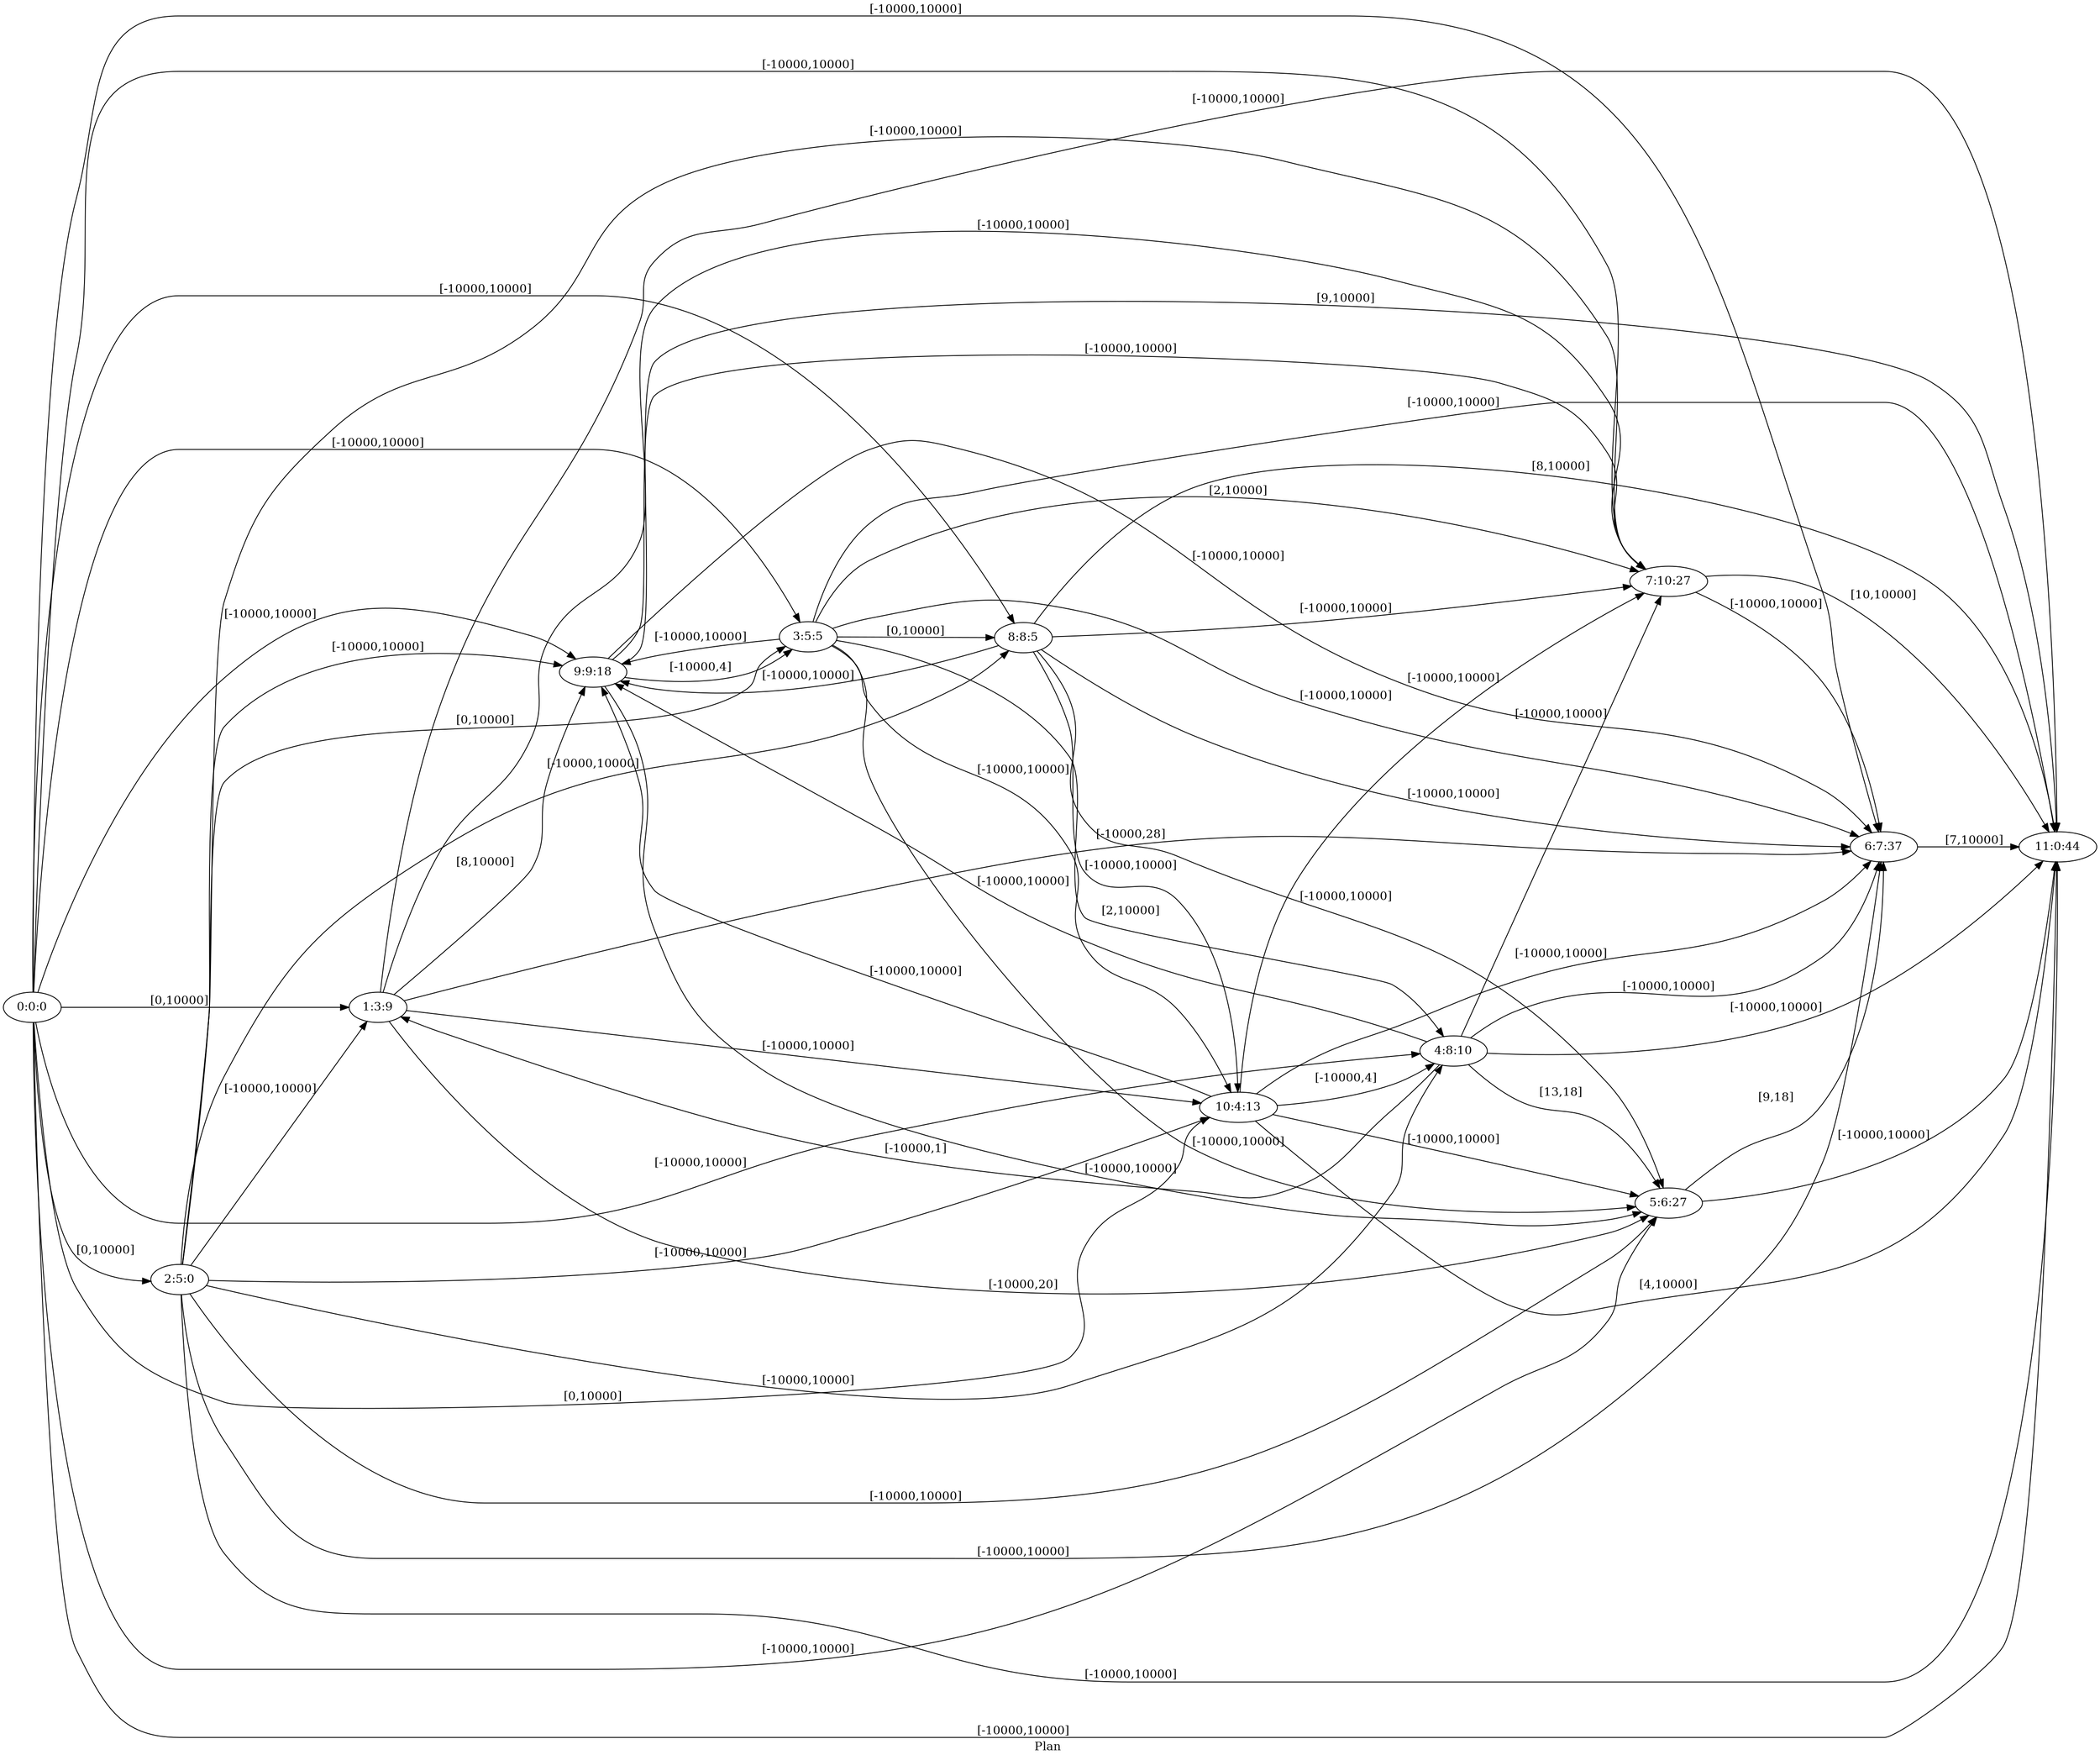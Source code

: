 digraph G {
 rankdir = LR;
 nodesep = .45; 
 size = 30;
label="Plan ";
 fldt = 0.469586;
"0:0:0"->"1:3:9"[ label = "[0,10000]"];
"0:0:0"->"2:5:0"[ label = "[0,10000]"];
"0:0:0"->"3:5:5"[ label = "[-10000,10000]"];
"0:0:0"->"4:8:10"[ label = "[-10000,10000]"];
"0:0:0"->"5:6:27"[ label = "[-10000,10000]"];
"0:0:0"->"6:7:37"[ label = "[-10000,10000]"];
"0:0:0"->"7:10:27"[ label = "[-10000,10000]"];
"0:0:0"->"8:8:5"[ label = "[-10000,10000]"];
"0:0:0"->"9:9:18"[ label = "[-10000,10000]"];
"0:0:0"->"10:4:13"[ label = "[0,10000]"];
"0:0:0"->"11:0:44"[ label = "[-10000,10000]"];
"1:3:9"->"5:6:27"[ label = "[-10000,20]"];
"1:3:9"->"6:7:37"[ label = "[-10000,28]"];
"1:3:9"->"7:10:27"[ label = "[-10000,10000]"];
"1:3:9"->"9:9:18"[ label = "[8,10000]"];
"1:3:9"->"10:4:13"[ label = "[-10000,10000]"];
"1:3:9"->"11:0:44"[ label = "[-10000,10000]"];
"2:5:0"->"1:3:9"[ label = "[-10000,10000]"];
"2:5:0"->"3:5:5"[ label = "[0,10000]"];
"2:5:0"->"4:8:10"[ label = "[-10000,10000]"];
"2:5:0"->"5:6:27"[ label = "[-10000,10000]"];
"2:5:0"->"6:7:37"[ label = "[-10000,10000]"];
"2:5:0"->"7:10:27"[ label = "[-10000,10000]"];
"2:5:0"->"8:8:5"[ label = "[-10000,10000]"];
"2:5:0"->"9:9:18"[ label = "[-10000,10000]"];
"2:5:0"->"10:4:13"[ label = "[-10000,10000]"];
"2:5:0"->"11:0:44"[ label = "[-10000,10000]"];
"3:5:5"->"4:8:10"[ label = "[2,10000]"];
"3:5:5"->"5:6:27"[ label = "[-10000,10000]"];
"3:5:5"->"6:7:37"[ label = "[-10000,10000]"];
"3:5:5"->"7:10:27"[ label = "[2,10000]"];
"3:5:5"->"8:8:5"[ label = "[0,10000]"];
"3:5:5"->"9:9:18"[ label = "[-10000,10000]"];
"3:5:5"->"10:4:13"[ label = "[-10000,10000]"];
"3:5:5"->"11:0:44"[ label = "[-10000,10000]"];
"4:8:10"->"1:3:9"[ label = "[-10000,1]"];
"4:8:10"->"5:6:27"[ label = "[13,18]"];
"4:8:10"->"6:7:37"[ label = "[-10000,10000]"];
"4:8:10"->"7:10:27"[ label = "[-10000,10000]"];
"4:8:10"->"9:9:18"[ label = "[-10000,10000]"];
"4:8:10"->"11:0:44"[ label = "[-10000,10000]"];
"5:6:27"->"6:7:37"[ label = "[9,18]"];
"5:6:27"->"11:0:44"[ label = "[-10000,10000]"];
"6:7:37"->"11:0:44"[ label = "[7,10000]"];
"7:10:27"->"6:7:37"[ label = "[-10000,10000]"];
"7:10:27"->"11:0:44"[ label = "[10,10000]"];
"8:8:5"->"5:6:27"[ label = "[-10000,10000]"];
"8:8:5"->"6:7:37"[ label = "[-10000,10000]"];
"8:8:5"->"7:10:27"[ label = "[-10000,10000]"];
"8:8:5"->"9:9:18"[ label = "[-10000,10000]"];
"8:8:5"->"10:4:13"[ label = "[-10000,10000]"];
"8:8:5"->"11:0:44"[ label = "[8,10000]"];
"9:9:18"->"3:5:5"[ label = "[-10000,4]"];
"9:9:18"->"5:6:27"[ label = "[-10000,10000]"];
"9:9:18"->"6:7:37"[ label = "[-10000,10000]"];
"9:9:18"->"7:10:27"[ label = "[-10000,10000]"];
"9:9:18"->"11:0:44"[ label = "[9,10000]"];
"10:4:13"->"4:8:10"[ label = "[-10000,4]"];
"10:4:13"->"5:6:27"[ label = "[-10000,10000]"];
"10:4:13"->"6:7:37"[ label = "[-10000,10000]"];
"10:4:13"->"7:10:27"[ label = "[-10000,10000]"];
"10:4:13"->"9:9:18"[ label = "[-10000,10000]"];
"10:4:13"->"11:0:44"[ label = "[4,10000]"];
}
